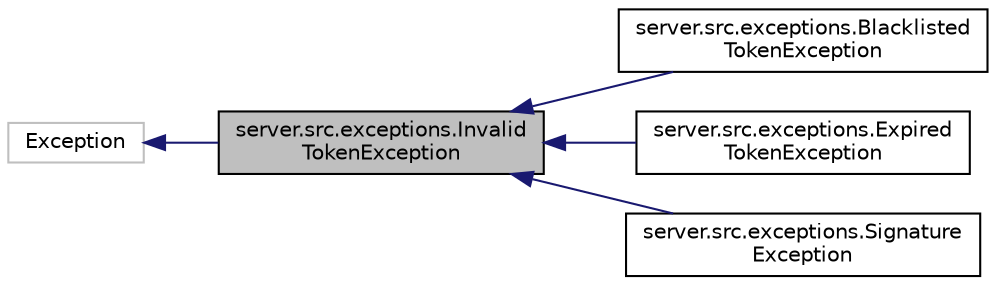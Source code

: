 digraph "server.src.exceptions.InvalidTokenException"
{
  edge [fontname="Helvetica",fontsize="10",labelfontname="Helvetica",labelfontsize="10"];
  node [fontname="Helvetica",fontsize="10",shape=record];
  rankdir="LR";
  Node1 [label="server.src.exceptions.Invalid\lTokenException",height=0.2,width=0.4,color="black", fillcolor="grey75", style="filled", fontcolor="black"];
  Node2 -> Node1 [dir="back",color="midnightblue",fontsize="10",style="solid"];
  Node2 [label="Exception",height=0.2,width=0.4,color="grey75", fillcolor="white", style="filled"];
  Node1 -> Node3 [dir="back",color="midnightblue",fontsize="10",style="solid"];
  Node3 [label="server.src.exceptions.Blacklisted\lTokenException",height=0.2,width=0.4,color="black", fillcolor="white", style="filled",URL="$classserver_1_1src_1_1exceptions_1_1_blacklisted_token_exception.html"];
  Node1 -> Node4 [dir="back",color="midnightblue",fontsize="10",style="solid"];
  Node4 [label="server.src.exceptions.Expired\lTokenException",height=0.2,width=0.4,color="black", fillcolor="white", style="filled",URL="$classserver_1_1src_1_1exceptions_1_1_expired_token_exception.html"];
  Node1 -> Node5 [dir="back",color="midnightblue",fontsize="10",style="solid"];
  Node5 [label="server.src.exceptions.Signature\lException",height=0.2,width=0.4,color="black", fillcolor="white", style="filled",URL="$classserver_1_1src_1_1exceptions_1_1_signature_exception.html"];
}
